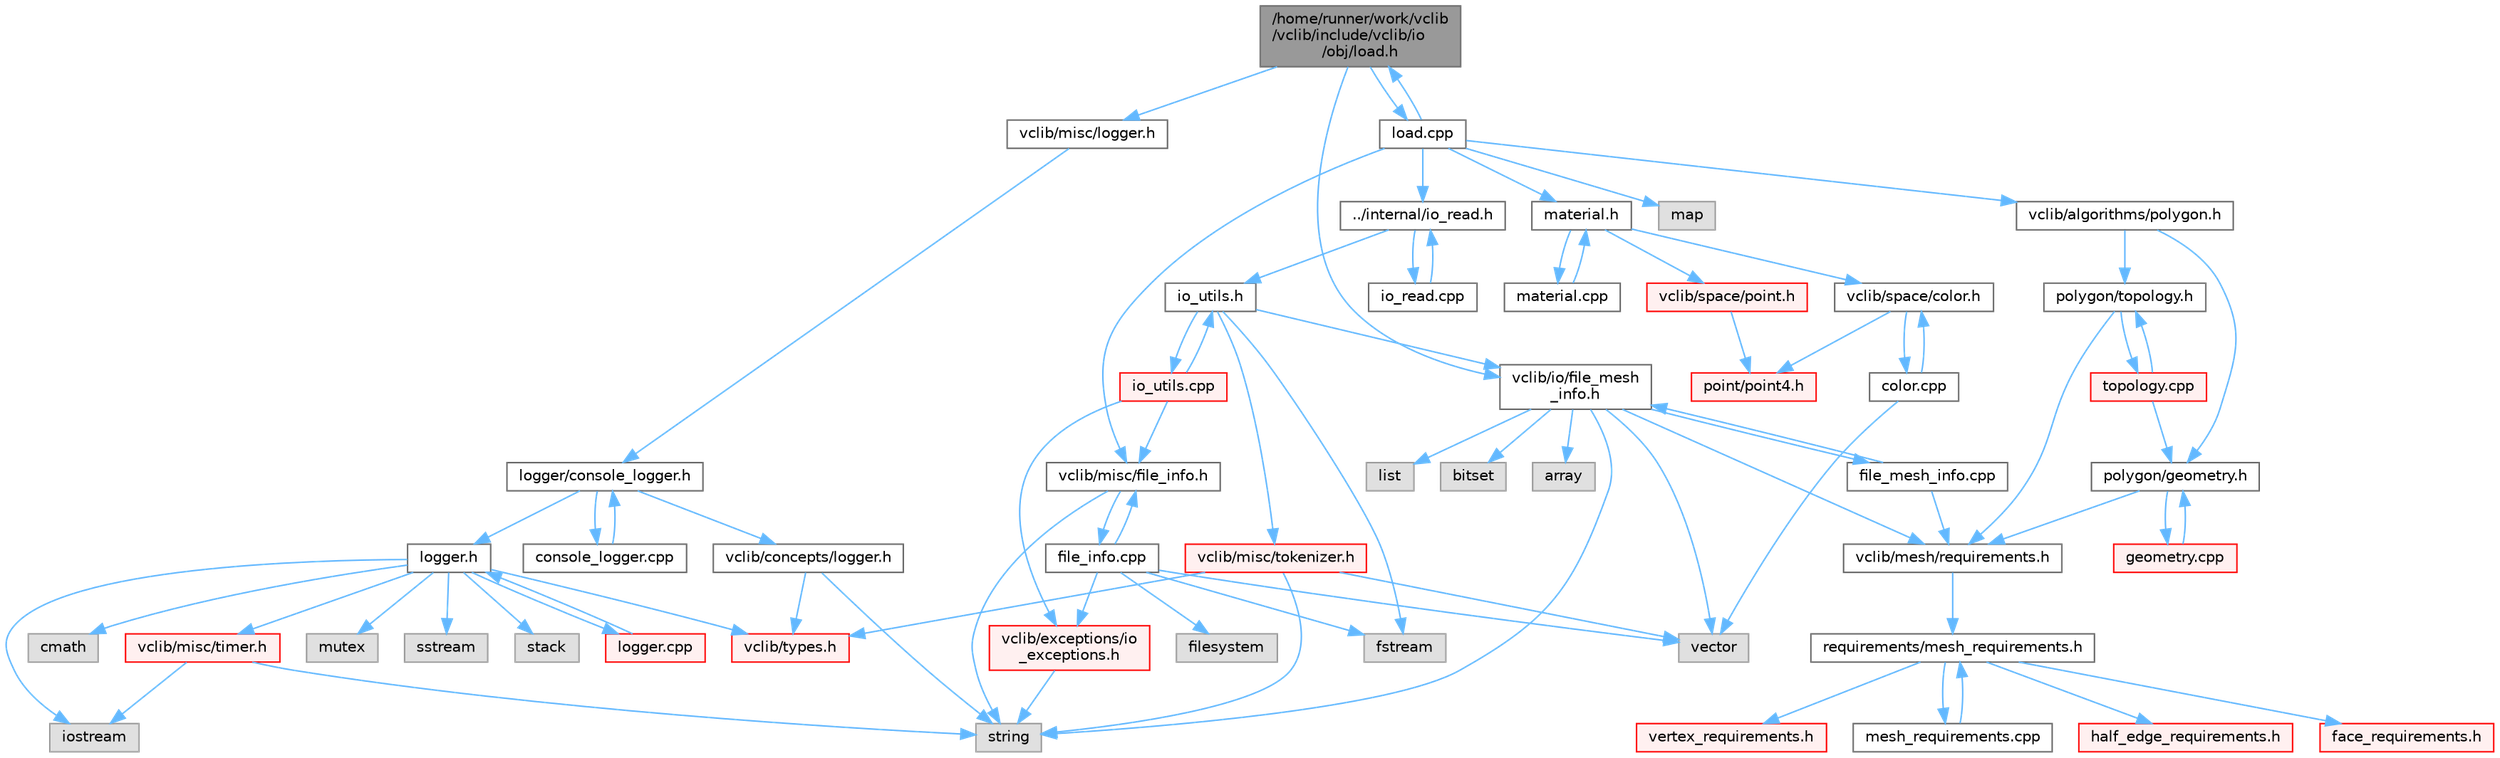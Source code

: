 digraph "/home/runner/work/vclib/vclib/include/vclib/io/obj/load.h"
{
 // LATEX_PDF_SIZE
  bgcolor="transparent";
  edge [fontname=Helvetica,fontsize=10,labelfontname=Helvetica,labelfontsize=10];
  node [fontname=Helvetica,fontsize=10,shape=box,height=0.2,width=0.4];
  Node1 [label="/home/runner/work/vclib\l/vclib/include/vclib/io\l/obj/load.h",height=0.2,width=0.4,color="gray40", fillcolor="grey60", style="filled", fontcolor="black",tooltip=" "];
  Node1 -> Node2 [color="steelblue1",style="solid"];
  Node2 [label="vclib/io/file_mesh\l_info.h",height=0.2,width=0.4,color="grey40", fillcolor="white", style="filled",URL="$file__mesh__info_8h.html",tooltip=" "];
  Node2 -> Node3 [color="steelblue1",style="solid"];
  Node3 [label="array",height=0.2,width=0.4,color="grey60", fillcolor="#E0E0E0", style="filled",tooltip=" "];
  Node2 -> Node4 [color="steelblue1",style="solid"];
  Node4 [label="list",height=0.2,width=0.4,color="grey60", fillcolor="#E0E0E0", style="filled",tooltip=" "];
  Node2 -> Node5 [color="steelblue1",style="solid"];
  Node5 [label="string",height=0.2,width=0.4,color="grey60", fillcolor="#E0E0E0", style="filled",tooltip=" "];
  Node2 -> Node6 [color="steelblue1",style="solid"];
  Node6 [label="vector",height=0.2,width=0.4,color="grey60", fillcolor="#E0E0E0", style="filled",tooltip=" "];
  Node2 -> Node7 [color="steelblue1",style="solid"];
  Node7 [label="bitset",height=0.2,width=0.4,color="grey60", fillcolor="#E0E0E0", style="filled",tooltip=" "];
  Node2 -> Node8 [color="steelblue1",style="solid"];
  Node8 [label="vclib/mesh/requirements.h",height=0.2,width=0.4,color="grey40", fillcolor="white", style="filled",URL="$requirements_8h.html",tooltip=" "];
  Node8 -> Node9 [color="steelblue1",style="solid"];
  Node9 [label="requirements/mesh_requirements.h",height=0.2,width=0.4,color="grey40", fillcolor="white", style="filled",URL="$mesh__requirements_8h.html",tooltip=" "];
  Node9 -> Node10 [color="steelblue1",style="solid"];
  Node10 [label="half_edge_requirements.h",height=0.2,width=0.4,color="red", fillcolor="#FFF0F0", style="filled",URL="$half__edge__requirements_8h.html",tooltip=" "];
  Node9 -> Node156 [color="steelblue1",style="solid"];
  Node156 [label="face_requirements.h",height=0.2,width=0.4,color="red", fillcolor="#FFF0F0", style="filled",URL="$face__requirements_8h.html",tooltip=" "];
  Node9 -> Node76 [color="steelblue1",style="solid"];
  Node76 [label="vertex_requirements.h",height=0.2,width=0.4,color="red", fillcolor="#FFF0F0", style="filled",URL="$vertex__requirements_8h.html",tooltip=" "];
  Node9 -> Node181 [color="steelblue1",style="solid"];
  Node181 [label="mesh_requirements.cpp",height=0.2,width=0.4,color="grey40", fillcolor="white", style="filled",URL="$mesh__requirements_8cpp.html",tooltip=" "];
  Node181 -> Node9 [color="steelblue1",style="solid"];
  Node2 -> Node182 [color="steelblue1",style="solid"];
  Node182 [label="file_mesh_info.cpp",height=0.2,width=0.4,color="grey40", fillcolor="white", style="filled",URL="$file__mesh__info_8cpp.html",tooltip=" "];
  Node182 -> Node2 [color="steelblue1",style="solid"];
  Node182 -> Node8 [color="steelblue1",style="solid"];
  Node1 -> Node183 [color="steelblue1",style="solid"];
  Node183 [label="vclib/misc/logger.h",height=0.2,width=0.4,color="grey40", fillcolor="white", style="filled",URL="$misc_2logger_8h.html",tooltip=" "];
  Node183 -> Node184 [color="steelblue1",style="solid"];
  Node184 [label="logger/console_logger.h",height=0.2,width=0.4,color="grey40", fillcolor="white", style="filled",URL="$console__logger_8h.html",tooltip=" "];
  Node184 -> Node185 [color="steelblue1",style="solid"];
  Node185 [label="logger.h",height=0.2,width=0.4,color="grey40", fillcolor="white", style="filled",URL="$misc_2logger_2logger_8h.html",tooltip=" "];
  Node185 -> Node41 [color="steelblue1",style="solid"];
  Node41 [label="cmath",height=0.2,width=0.4,color="grey60", fillcolor="#E0E0E0", style="filled",tooltip=" "];
  Node185 -> Node186 [color="steelblue1",style="solid"];
  Node186 [label="iostream",height=0.2,width=0.4,color="grey60", fillcolor="#E0E0E0", style="filled",tooltip=" "];
  Node185 -> Node187 [color="steelblue1",style="solid"];
  Node187 [label="mutex",height=0.2,width=0.4,color="grey60", fillcolor="#E0E0E0", style="filled",tooltip=" "];
  Node185 -> Node188 [color="steelblue1",style="solid"];
  Node188 [label="sstream",height=0.2,width=0.4,color="grey60", fillcolor="#E0E0E0", style="filled",tooltip=" "];
  Node185 -> Node189 [color="steelblue1",style="solid"];
  Node189 [label="stack",height=0.2,width=0.4,color="grey60", fillcolor="#E0E0E0", style="filled",tooltip=" "];
  Node185 -> Node190 [color="steelblue1",style="solid"];
  Node190 [label="vclib/misc/timer.h",height=0.2,width=0.4,color="red", fillcolor="#FFF0F0", style="filled",URL="$timer_8h.html",tooltip=" "];
  Node190 -> Node186 [color="steelblue1",style="solid"];
  Node190 -> Node5 [color="steelblue1",style="solid"];
  Node185 -> Node15 [color="steelblue1",style="solid"];
  Node15 [label="vclib/types.h",height=0.2,width=0.4,color="red", fillcolor="#FFF0F0", style="filled",URL="$types_8h.html",tooltip=" "];
  Node185 -> Node194 [color="steelblue1",style="solid"];
  Node194 [label="logger.cpp",height=0.2,width=0.4,color="red", fillcolor="#FFF0F0", style="filled",URL="$logger_8cpp.html",tooltip=" "];
  Node194 -> Node185 [color="steelblue1",style="solid"];
  Node184 -> Node196 [color="steelblue1",style="solid"];
  Node196 [label="vclib/concepts/logger.h",height=0.2,width=0.4,color="grey40", fillcolor="white", style="filled",URL="$concepts_2logger_8h.html",tooltip=" "];
  Node196 -> Node5 [color="steelblue1",style="solid"];
  Node196 -> Node15 [color="steelblue1",style="solid"];
  Node184 -> Node197 [color="steelblue1",style="solid"];
  Node197 [label="console_logger.cpp",height=0.2,width=0.4,color="grey40", fillcolor="white", style="filled",URL="$console__logger_8cpp.html",tooltip=" "];
  Node197 -> Node184 [color="steelblue1",style="solid"];
  Node1 -> Node198 [color="steelblue1",style="solid"];
  Node198 [label="load.cpp",height=0.2,width=0.4,color="grey40", fillcolor="white", style="filled",URL="$obj_2load_8cpp.html",tooltip=" "];
  Node198 -> Node1 [color="steelblue1",style="solid"];
  Node198 -> Node199 [color="steelblue1",style="solid"];
  Node199 [label="map",height=0.2,width=0.4,color="grey60", fillcolor="#E0E0E0", style="filled",tooltip=" "];
  Node198 -> Node200 [color="steelblue1",style="solid"];
  Node200 [label="vclib/algorithms/polygon.h",height=0.2,width=0.4,color="grey40", fillcolor="white", style="filled",URL="$algorithms_2polygon_8h.html",tooltip=" "];
  Node200 -> Node201 [color="steelblue1",style="solid"];
  Node201 [label="polygon/geometry.h",height=0.2,width=0.4,color="grey40", fillcolor="white", style="filled",URL="$geometry_8h.html",tooltip=" "];
  Node201 -> Node8 [color="steelblue1",style="solid"];
  Node201 -> Node202 [color="steelblue1",style="solid"];
  Node202 [label="geometry.cpp",height=0.2,width=0.4,color="red", fillcolor="#FFF0F0", style="filled",URL="$geometry_8cpp.html",tooltip=" "];
  Node202 -> Node201 [color="steelblue1",style="solid"];
  Node200 -> Node236 [color="steelblue1",style="solid"];
  Node236 [label="polygon/topology.h",height=0.2,width=0.4,color="grey40", fillcolor="white", style="filled",URL="$polygon_2topology_8h.html",tooltip=" "];
  Node236 -> Node8 [color="steelblue1",style="solid"];
  Node236 -> Node237 [color="steelblue1",style="solid"];
  Node237 [label="topology.cpp",height=0.2,width=0.4,color="red", fillcolor="#FFF0F0", style="filled",URL="$polygon_2topology_8cpp.html",tooltip=" "];
  Node237 -> Node236 [color="steelblue1",style="solid"];
  Node237 -> Node201 [color="steelblue1",style="solid"];
  Node198 -> Node247 [color="steelblue1",style="solid"];
  Node247 [label="vclib/misc/file_info.h",height=0.2,width=0.4,color="grey40", fillcolor="white", style="filled",URL="$file__info_8h.html",tooltip=" "];
  Node247 -> Node5 [color="steelblue1",style="solid"];
  Node247 -> Node248 [color="steelblue1",style="solid"];
  Node248 [label="file_info.cpp",height=0.2,width=0.4,color="grey40", fillcolor="white", style="filled",URL="$file__info_8cpp.html",tooltip=" "];
  Node248 -> Node247 [color="steelblue1",style="solid"];
  Node248 -> Node249 [color="steelblue1",style="solid"];
  Node249 [label="fstream",height=0.2,width=0.4,color="grey60", fillcolor="#E0E0E0", style="filled",tooltip=" "];
  Node248 -> Node250 [color="steelblue1",style="solid"];
  Node250 [label="filesystem",height=0.2,width=0.4,color="grey60", fillcolor="#E0E0E0", style="filled",tooltip=" "];
  Node248 -> Node6 [color="steelblue1",style="solid"];
  Node248 -> Node251 [color="steelblue1",style="solid"];
  Node251 [label="vclib/exceptions/io\l_exceptions.h",height=0.2,width=0.4,color="red", fillcolor="#FFF0F0", style="filled",URL="$io__exceptions_8h.html",tooltip=" "];
  Node251 -> Node5 [color="steelblue1",style="solid"];
  Node198 -> Node252 [color="steelblue1",style="solid"];
  Node252 [label="../internal/io_read.h",height=0.2,width=0.4,color="grey40", fillcolor="white", style="filled",URL="$io__read_8h.html",tooltip=" "];
  Node252 -> Node253 [color="steelblue1",style="solid"];
  Node253 [label="io_utils.h",height=0.2,width=0.4,color="grey40", fillcolor="white", style="filled",URL="$io__utils_8h.html",tooltip=" "];
  Node253 -> Node249 [color="steelblue1",style="solid"];
  Node253 -> Node2 [color="steelblue1",style="solid"];
  Node253 -> Node254 [color="steelblue1",style="solid"];
  Node254 [label="vclib/misc/tokenizer.h",height=0.2,width=0.4,color="red", fillcolor="#FFF0F0", style="filled",URL="$tokenizer_8h.html",tooltip=" "];
  Node254 -> Node5 [color="steelblue1",style="solid"];
  Node254 -> Node6 [color="steelblue1",style="solid"];
  Node254 -> Node15 [color="steelblue1",style="solid"];
  Node253 -> Node256 [color="steelblue1",style="solid"];
  Node256 [label="io_utils.cpp",height=0.2,width=0.4,color="red", fillcolor="#FFF0F0", style="filled",URL="$io__utils_8cpp.html",tooltip=" "];
  Node256 -> Node253 [color="steelblue1",style="solid"];
  Node256 -> Node251 [color="steelblue1",style="solid"];
  Node256 -> Node247 [color="steelblue1",style="solid"];
  Node252 -> Node260 [color="steelblue1",style="solid"];
  Node260 [label="io_read.cpp",height=0.2,width=0.4,color="grey40", fillcolor="white", style="filled",URL="$io__read_8cpp.html",tooltip=" "];
  Node260 -> Node252 [color="steelblue1",style="solid"];
  Node198 -> Node261 [color="steelblue1",style="solid"];
  Node261 [label="material.h",height=0.2,width=0.4,color="grey40", fillcolor="white", style="filled",URL="$material_8h.html",tooltip=" "];
  Node261 -> Node31 [color="steelblue1",style="solid"];
  Node31 [label="vclib/space/color.h",height=0.2,width=0.4,color="grey40", fillcolor="white", style="filled",URL="$space_2color_8h.html",tooltip=" "];
  Node31 -> Node32 [color="steelblue1",style="solid"];
  Node32 [label="point/point4.h",height=0.2,width=0.4,color="red", fillcolor="#FFF0F0", style="filled",URL="$point4_8h.html",tooltip=" "];
  Node31 -> Node46 [color="steelblue1",style="solid"];
  Node46 [label="color.cpp",height=0.2,width=0.4,color="grey40", fillcolor="white", style="filled",URL="$space_2color_8cpp.html",tooltip=" "];
  Node46 -> Node31 [color="steelblue1",style="solid"];
  Node46 -> Node6 [color="steelblue1",style="solid"];
  Node261 -> Node48 [color="steelblue1",style="solid"];
  Node48 [label="vclib/space/point.h",height=0.2,width=0.4,color="red", fillcolor="#FFF0F0", style="filled",URL="$space_2point_8h.html",tooltip=" "];
  Node48 -> Node32 [color="steelblue1",style="solid"];
  Node261 -> Node262 [color="steelblue1",style="solid"];
  Node262 [label="material.cpp",height=0.2,width=0.4,color="grey40", fillcolor="white", style="filled",URL="$material_8cpp.html",tooltip=" "];
  Node262 -> Node261 [color="steelblue1",style="solid"];
}
